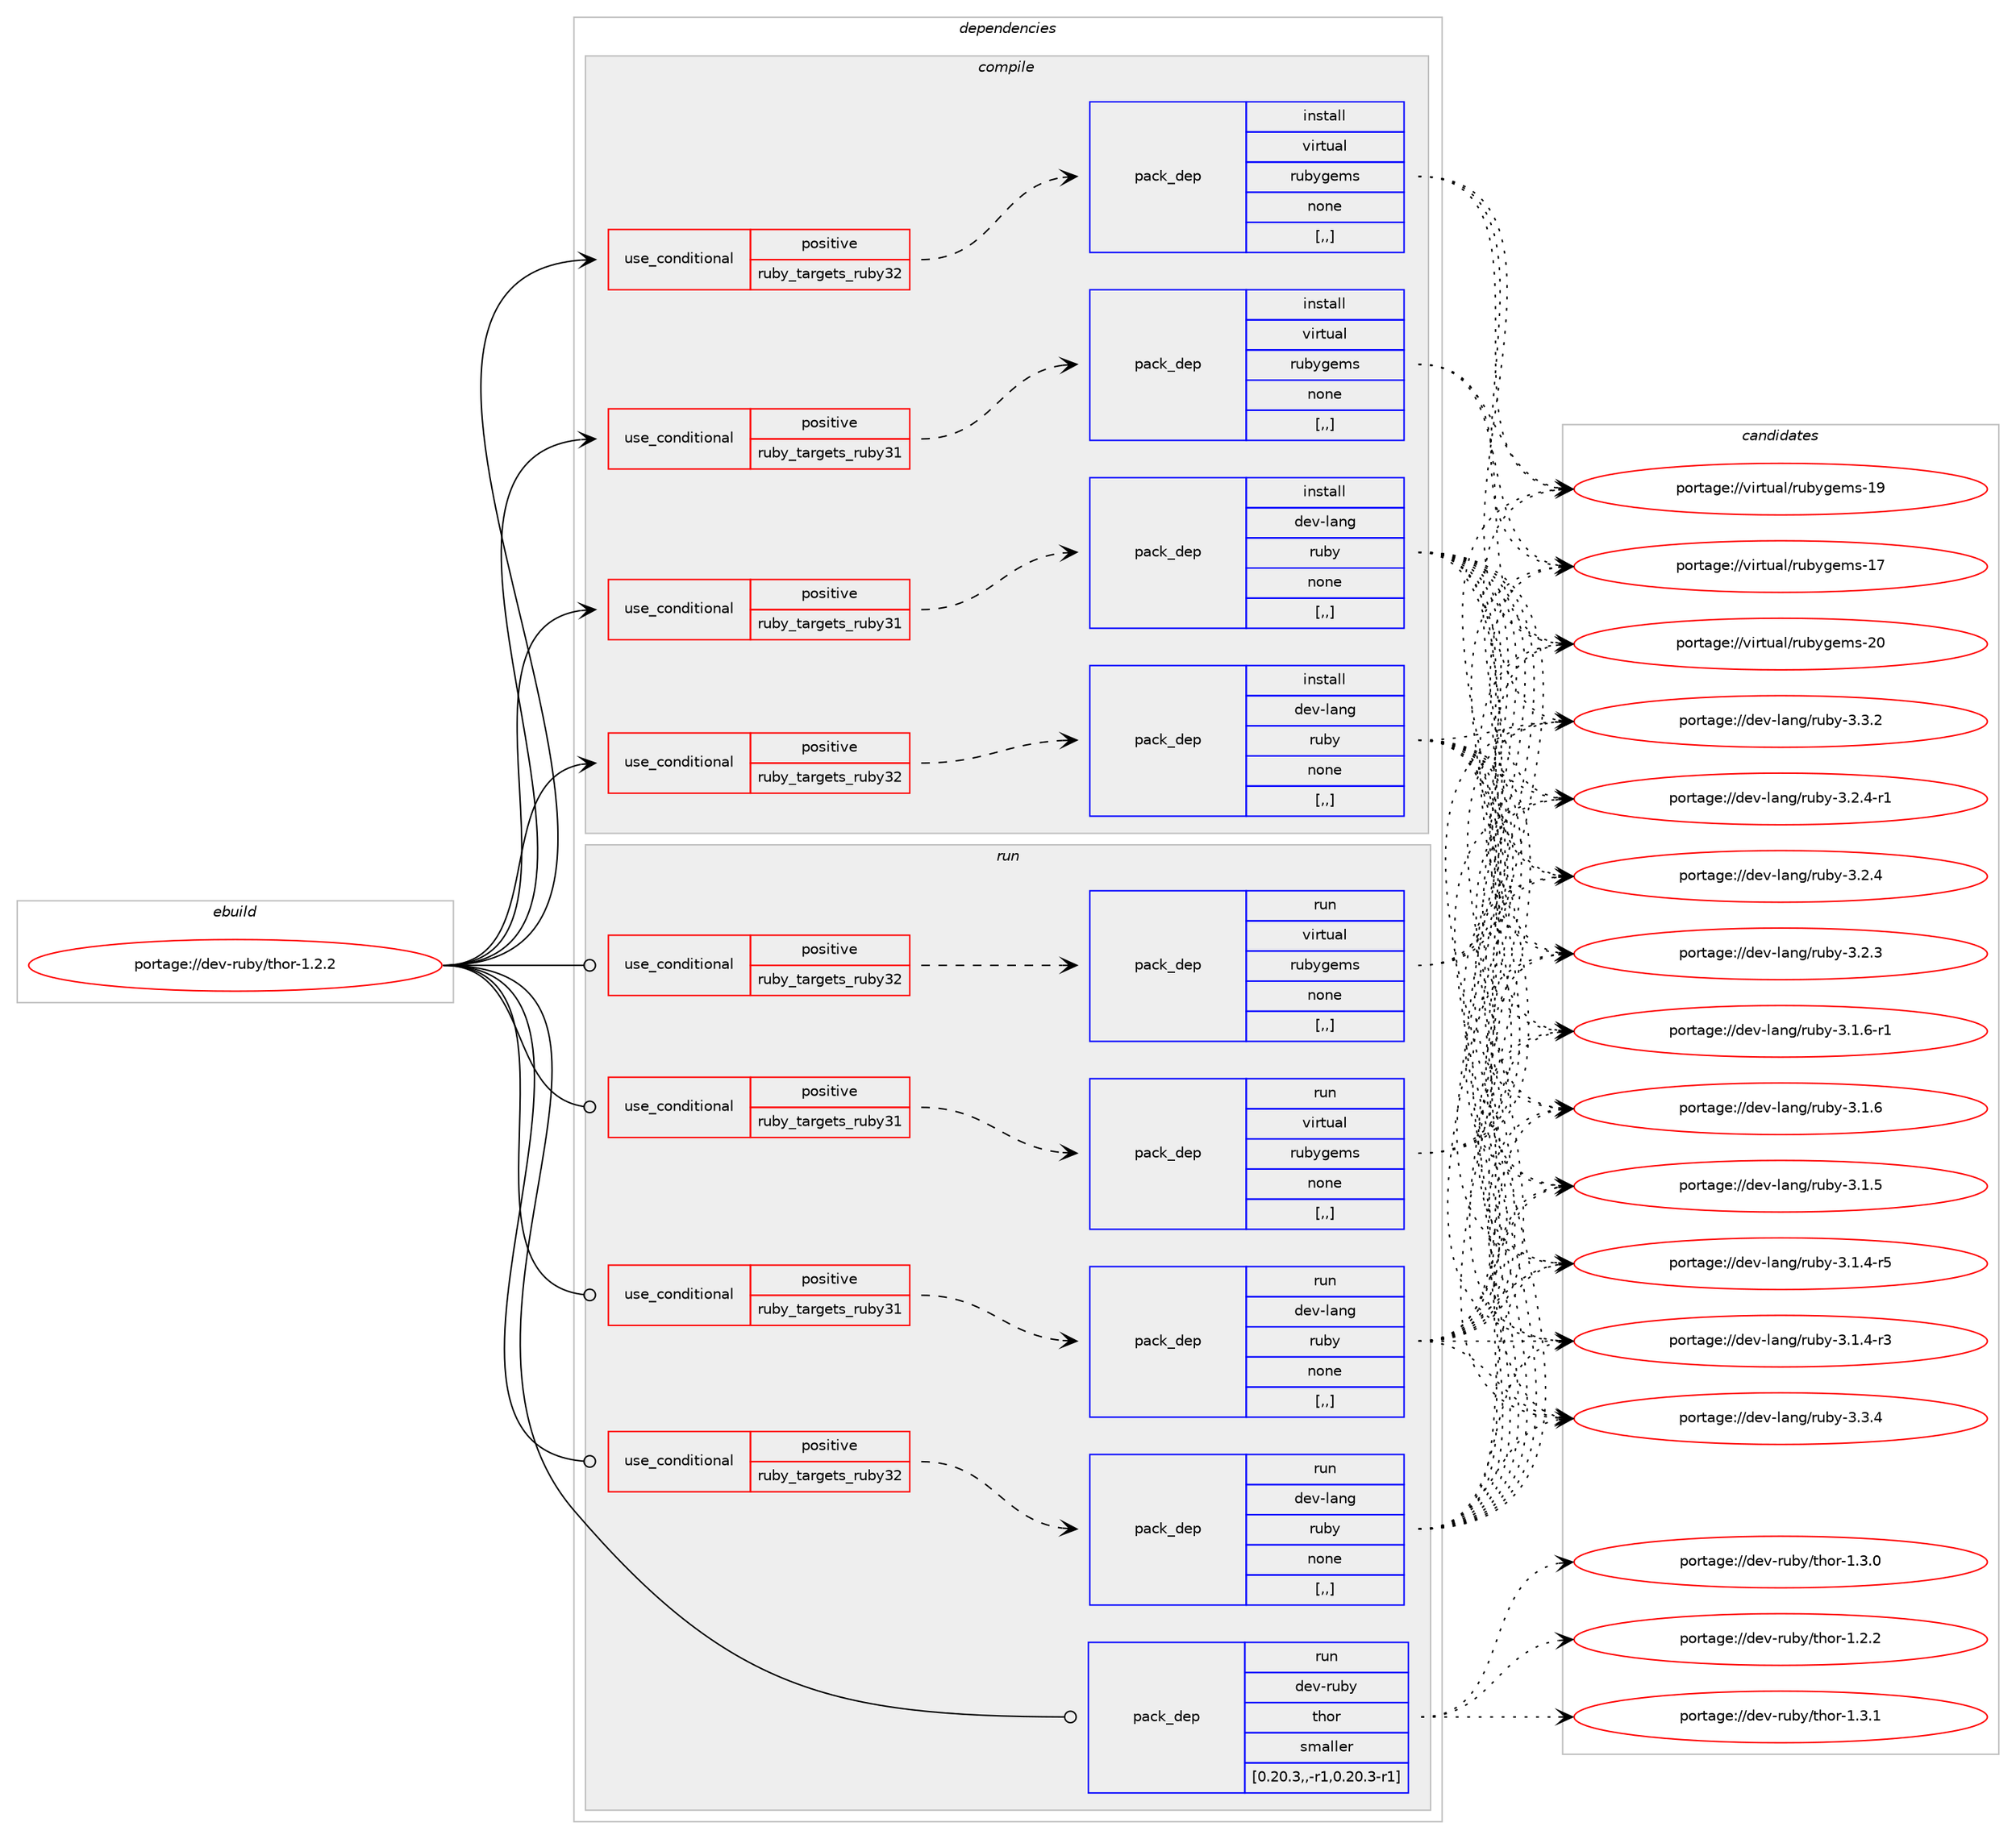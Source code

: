digraph prolog {

# *************
# Graph options
# *************

newrank=true;
concentrate=true;
compound=true;
graph [rankdir=LR,fontname=Helvetica,fontsize=10,ranksep=1.5];#, ranksep=2.5, nodesep=0.2];
edge  [arrowhead=vee];
node  [fontname=Helvetica,fontsize=10];

# **********
# The ebuild
# **********

subgraph cluster_leftcol {
color=gray;
label=<<i>ebuild</i>>;
id [label="portage://dev-ruby/thor-1.2.2", color=red, width=4, href="../dev-ruby/thor-1.2.2.svg"];
}

# ****************
# The dependencies
# ****************

subgraph cluster_midcol {
color=gray;
label=<<i>dependencies</i>>;
subgraph cluster_compile {
fillcolor="#eeeeee";
style=filled;
label=<<i>compile</i>>;
subgraph cond57998 {
dependency206318 [label=<<TABLE BORDER="0" CELLBORDER="1" CELLSPACING="0" CELLPADDING="4"><TR><TD ROWSPAN="3" CELLPADDING="10">use_conditional</TD></TR><TR><TD>positive</TD></TR><TR><TD>ruby_targets_ruby31</TD></TR></TABLE>>, shape=none, color=red];
subgraph pack146926 {
dependency206319 [label=<<TABLE BORDER="0" CELLBORDER="1" CELLSPACING="0" CELLPADDING="4" WIDTH="220"><TR><TD ROWSPAN="6" CELLPADDING="30">pack_dep</TD></TR><TR><TD WIDTH="110">install</TD></TR><TR><TD>dev-lang</TD></TR><TR><TD>ruby</TD></TR><TR><TD>none</TD></TR><TR><TD>[,,]</TD></TR></TABLE>>, shape=none, color=blue];
}
dependency206318:e -> dependency206319:w [weight=20,style="dashed",arrowhead="vee"];
}
id:e -> dependency206318:w [weight=20,style="solid",arrowhead="vee"];
subgraph cond57999 {
dependency206320 [label=<<TABLE BORDER="0" CELLBORDER="1" CELLSPACING="0" CELLPADDING="4"><TR><TD ROWSPAN="3" CELLPADDING="10">use_conditional</TD></TR><TR><TD>positive</TD></TR><TR><TD>ruby_targets_ruby31</TD></TR></TABLE>>, shape=none, color=red];
subgraph pack146927 {
dependency206321 [label=<<TABLE BORDER="0" CELLBORDER="1" CELLSPACING="0" CELLPADDING="4" WIDTH="220"><TR><TD ROWSPAN="6" CELLPADDING="30">pack_dep</TD></TR><TR><TD WIDTH="110">install</TD></TR><TR><TD>virtual</TD></TR><TR><TD>rubygems</TD></TR><TR><TD>none</TD></TR><TR><TD>[,,]</TD></TR></TABLE>>, shape=none, color=blue];
}
dependency206320:e -> dependency206321:w [weight=20,style="dashed",arrowhead="vee"];
}
id:e -> dependency206320:w [weight=20,style="solid",arrowhead="vee"];
subgraph cond58000 {
dependency206322 [label=<<TABLE BORDER="0" CELLBORDER="1" CELLSPACING="0" CELLPADDING="4"><TR><TD ROWSPAN="3" CELLPADDING="10">use_conditional</TD></TR><TR><TD>positive</TD></TR><TR><TD>ruby_targets_ruby32</TD></TR></TABLE>>, shape=none, color=red];
subgraph pack146928 {
dependency206323 [label=<<TABLE BORDER="0" CELLBORDER="1" CELLSPACING="0" CELLPADDING="4" WIDTH="220"><TR><TD ROWSPAN="6" CELLPADDING="30">pack_dep</TD></TR><TR><TD WIDTH="110">install</TD></TR><TR><TD>dev-lang</TD></TR><TR><TD>ruby</TD></TR><TR><TD>none</TD></TR><TR><TD>[,,]</TD></TR></TABLE>>, shape=none, color=blue];
}
dependency206322:e -> dependency206323:w [weight=20,style="dashed",arrowhead="vee"];
}
id:e -> dependency206322:w [weight=20,style="solid",arrowhead="vee"];
subgraph cond58001 {
dependency206324 [label=<<TABLE BORDER="0" CELLBORDER="1" CELLSPACING="0" CELLPADDING="4"><TR><TD ROWSPAN="3" CELLPADDING="10">use_conditional</TD></TR><TR><TD>positive</TD></TR><TR><TD>ruby_targets_ruby32</TD></TR></TABLE>>, shape=none, color=red];
subgraph pack146929 {
dependency206325 [label=<<TABLE BORDER="0" CELLBORDER="1" CELLSPACING="0" CELLPADDING="4" WIDTH="220"><TR><TD ROWSPAN="6" CELLPADDING="30">pack_dep</TD></TR><TR><TD WIDTH="110">install</TD></TR><TR><TD>virtual</TD></TR><TR><TD>rubygems</TD></TR><TR><TD>none</TD></TR><TR><TD>[,,]</TD></TR></TABLE>>, shape=none, color=blue];
}
dependency206324:e -> dependency206325:w [weight=20,style="dashed",arrowhead="vee"];
}
id:e -> dependency206324:w [weight=20,style="solid",arrowhead="vee"];
}
subgraph cluster_compileandrun {
fillcolor="#eeeeee";
style=filled;
label=<<i>compile and run</i>>;
}
subgraph cluster_run {
fillcolor="#eeeeee";
style=filled;
label=<<i>run</i>>;
subgraph cond58002 {
dependency206326 [label=<<TABLE BORDER="0" CELLBORDER="1" CELLSPACING="0" CELLPADDING="4"><TR><TD ROWSPAN="3" CELLPADDING="10">use_conditional</TD></TR><TR><TD>positive</TD></TR><TR><TD>ruby_targets_ruby31</TD></TR></TABLE>>, shape=none, color=red];
subgraph pack146930 {
dependency206327 [label=<<TABLE BORDER="0" CELLBORDER="1" CELLSPACING="0" CELLPADDING="4" WIDTH="220"><TR><TD ROWSPAN="6" CELLPADDING="30">pack_dep</TD></TR><TR><TD WIDTH="110">run</TD></TR><TR><TD>dev-lang</TD></TR><TR><TD>ruby</TD></TR><TR><TD>none</TD></TR><TR><TD>[,,]</TD></TR></TABLE>>, shape=none, color=blue];
}
dependency206326:e -> dependency206327:w [weight=20,style="dashed",arrowhead="vee"];
}
id:e -> dependency206326:w [weight=20,style="solid",arrowhead="odot"];
subgraph cond58003 {
dependency206328 [label=<<TABLE BORDER="0" CELLBORDER="1" CELLSPACING="0" CELLPADDING="4"><TR><TD ROWSPAN="3" CELLPADDING="10">use_conditional</TD></TR><TR><TD>positive</TD></TR><TR><TD>ruby_targets_ruby31</TD></TR></TABLE>>, shape=none, color=red];
subgraph pack146931 {
dependency206329 [label=<<TABLE BORDER="0" CELLBORDER="1" CELLSPACING="0" CELLPADDING="4" WIDTH="220"><TR><TD ROWSPAN="6" CELLPADDING="30">pack_dep</TD></TR><TR><TD WIDTH="110">run</TD></TR><TR><TD>virtual</TD></TR><TR><TD>rubygems</TD></TR><TR><TD>none</TD></TR><TR><TD>[,,]</TD></TR></TABLE>>, shape=none, color=blue];
}
dependency206328:e -> dependency206329:w [weight=20,style="dashed",arrowhead="vee"];
}
id:e -> dependency206328:w [weight=20,style="solid",arrowhead="odot"];
subgraph cond58004 {
dependency206330 [label=<<TABLE BORDER="0" CELLBORDER="1" CELLSPACING="0" CELLPADDING="4"><TR><TD ROWSPAN="3" CELLPADDING="10">use_conditional</TD></TR><TR><TD>positive</TD></TR><TR><TD>ruby_targets_ruby32</TD></TR></TABLE>>, shape=none, color=red];
subgraph pack146932 {
dependency206331 [label=<<TABLE BORDER="0" CELLBORDER="1" CELLSPACING="0" CELLPADDING="4" WIDTH="220"><TR><TD ROWSPAN="6" CELLPADDING="30">pack_dep</TD></TR><TR><TD WIDTH="110">run</TD></TR><TR><TD>dev-lang</TD></TR><TR><TD>ruby</TD></TR><TR><TD>none</TD></TR><TR><TD>[,,]</TD></TR></TABLE>>, shape=none, color=blue];
}
dependency206330:e -> dependency206331:w [weight=20,style="dashed",arrowhead="vee"];
}
id:e -> dependency206330:w [weight=20,style="solid",arrowhead="odot"];
subgraph cond58005 {
dependency206332 [label=<<TABLE BORDER="0" CELLBORDER="1" CELLSPACING="0" CELLPADDING="4"><TR><TD ROWSPAN="3" CELLPADDING="10">use_conditional</TD></TR><TR><TD>positive</TD></TR><TR><TD>ruby_targets_ruby32</TD></TR></TABLE>>, shape=none, color=red];
subgraph pack146933 {
dependency206333 [label=<<TABLE BORDER="0" CELLBORDER="1" CELLSPACING="0" CELLPADDING="4" WIDTH="220"><TR><TD ROWSPAN="6" CELLPADDING="30">pack_dep</TD></TR><TR><TD WIDTH="110">run</TD></TR><TR><TD>virtual</TD></TR><TR><TD>rubygems</TD></TR><TR><TD>none</TD></TR><TR><TD>[,,]</TD></TR></TABLE>>, shape=none, color=blue];
}
dependency206332:e -> dependency206333:w [weight=20,style="dashed",arrowhead="vee"];
}
id:e -> dependency206332:w [weight=20,style="solid",arrowhead="odot"];
subgraph pack146934 {
dependency206334 [label=<<TABLE BORDER="0" CELLBORDER="1" CELLSPACING="0" CELLPADDING="4" WIDTH="220"><TR><TD ROWSPAN="6" CELLPADDING="30">pack_dep</TD></TR><TR><TD WIDTH="110">run</TD></TR><TR><TD>dev-ruby</TD></TR><TR><TD>thor</TD></TR><TR><TD>smaller</TD></TR><TR><TD>[0.20.3,,-r1,0.20.3-r1]</TD></TR></TABLE>>, shape=none, color=blue];
}
id:e -> dependency206334:w [weight=20,style="solid",arrowhead="odot"];
}
}

# **************
# The candidates
# **************

subgraph cluster_choices {
rank=same;
color=gray;
label=<<i>candidates</i>>;

subgraph choice146926 {
color=black;
nodesep=1;
choice10010111845108971101034711411798121455146514652 [label="portage://dev-lang/ruby-3.3.4", color=red, width=4,href="../dev-lang/ruby-3.3.4.svg"];
choice10010111845108971101034711411798121455146514650 [label="portage://dev-lang/ruby-3.3.2", color=red, width=4,href="../dev-lang/ruby-3.3.2.svg"];
choice100101118451089711010347114117981214551465046524511449 [label="portage://dev-lang/ruby-3.2.4-r1", color=red, width=4,href="../dev-lang/ruby-3.2.4-r1.svg"];
choice10010111845108971101034711411798121455146504652 [label="portage://dev-lang/ruby-3.2.4", color=red, width=4,href="../dev-lang/ruby-3.2.4.svg"];
choice10010111845108971101034711411798121455146504651 [label="portage://dev-lang/ruby-3.2.3", color=red, width=4,href="../dev-lang/ruby-3.2.3.svg"];
choice100101118451089711010347114117981214551464946544511449 [label="portage://dev-lang/ruby-3.1.6-r1", color=red, width=4,href="../dev-lang/ruby-3.1.6-r1.svg"];
choice10010111845108971101034711411798121455146494654 [label="portage://dev-lang/ruby-3.1.6", color=red, width=4,href="../dev-lang/ruby-3.1.6.svg"];
choice10010111845108971101034711411798121455146494653 [label="portage://dev-lang/ruby-3.1.5", color=red, width=4,href="../dev-lang/ruby-3.1.5.svg"];
choice100101118451089711010347114117981214551464946524511453 [label="portage://dev-lang/ruby-3.1.4-r5", color=red, width=4,href="../dev-lang/ruby-3.1.4-r5.svg"];
choice100101118451089711010347114117981214551464946524511451 [label="portage://dev-lang/ruby-3.1.4-r3", color=red, width=4,href="../dev-lang/ruby-3.1.4-r3.svg"];
dependency206319:e -> choice10010111845108971101034711411798121455146514652:w [style=dotted,weight="100"];
dependency206319:e -> choice10010111845108971101034711411798121455146514650:w [style=dotted,weight="100"];
dependency206319:e -> choice100101118451089711010347114117981214551465046524511449:w [style=dotted,weight="100"];
dependency206319:e -> choice10010111845108971101034711411798121455146504652:w [style=dotted,weight="100"];
dependency206319:e -> choice10010111845108971101034711411798121455146504651:w [style=dotted,weight="100"];
dependency206319:e -> choice100101118451089711010347114117981214551464946544511449:w [style=dotted,weight="100"];
dependency206319:e -> choice10010111845108971101034711411798121455146494654:w [style=dotted,weight="100"];
dependency206319:e -> choice10010111845108971101034711411798121455146494653:w [style=dotted,weight="100"];
dependency206319:e -> choice100101118451089711010347114117981214551464946524511453:w [style=dotted,weight="100"];
dependency206319:e -> choice100101118451089711010347114117981214551464946524511451:w [style=dotted,weight="100"];
}
subgraph choice146927 {
color=black;
nodesep=1;
choice118105114116117971084711411798121103101109115455048 [label="portage://virtual/rubygems-20", color=red, width=4,href="../virtual/rubygems-20.svg"];
choice118105114116117971084711411798121103101109115454957 [label="portage://virtual/rubygems-19", color=red, width=4,href="../virtual/rubygems-19.svg"];
choice118105114116117971084711411798121103101109115454955 [label="portage://virtual/rubygems-17", color=red, width=4,href="../virtual/rubygems-17.svg"];
dependency206321:e -> choice118105114116117971084711411798121103101109115455048:w [style=dotted,weight="100"];
dependency206321:e -> choice118105114116117971084711411798121103101109115454957:w [style=dotted,weight="100"];
dependency206321:e -> choice118105114116117971084711411798121103101109115454955:w [style=dotted,weight="100"];
}
subgraph choice146928 {
color=black;
nodesep=1;
choice10010111845108971101034711411798121455146514652 [label="portage://dev-lang/ruby-3.3.4", color=red, width=4,href="../dev-lang/ruby-3.3.4.svg"];
choice10010111845108971101034711411798121455146514650 [label="portage://dev-lang/ruby-3.3.2", color=red, width=4,href="../dev-lang/ruby-3.3.2.svg"];
choice100101118451089711010347114117981214551465046524511449 [label="portage://dev-lang/ruby-3.2.4-r1", color=red, width=4,href="../dev-lang/ruby-3.2.4-r1.svg"];
choice10010111845108971101034711411798121455146504652 [label="portage://dev-lang/ruby-3.2.4", color=red, width=4,href="../dev-lang/ruby-3.2.4.svg"];
choice10010111845108971101034711411798121455146504651 [label="portage://dev-lang/ruby-3.2.3", color=red, width=4,href="../dev-lang/ruby-3.2.3.svg"];
choice100101118451089711010347114117981214551464946544511449 [label="portage://dev-lang/ruby-3.1.6-r1", color=red, width=4,href="../dev-lang/ruby-3.1.6-r1.svg"];
choice10010111845108971101034711411798121455146494654 [label="portage://dev-lang/ruby-3.1.6", color=red, width=4,href="../dev-lang/ruby-3.1.6.svg"];
choice10010111845108971101034711411798121455146494653 [label="portage://dev-lang/ruby-3.1.5", color=red, width=4,href="../dev-lang/ruby-3.1.5.svg"];
choice100101118451089711010347114117981214551464946524511453 [label="portage://dev-lang/ruby-3.1.4-r5", color=red, width=4,href="../dev-lang/ruby-3.1.4-r5.svg"];
choice100101118451089711010347114117981214551464946524511451 [label="portage://dev-lang/ruby-3.1.4-r3", color=red, width=4,href="../dev-lang/ruby-3.1.4-r3.svg"];
dependency206323:e -> choice10010111845108971101034711411798121455146514652:w [style=dotted,weight="100"];
dependency206323:e -> choice10010111845108971101034711411798121455146514650:w [style=dotted,weight="100"];
dependency206323:e -> choice100101118451089711010347114117981214551465046524511449:w [style=dotted,weight="100"];
dependency206323:e -> choice10010111845108971101034711411798121455146504652:w [style=dotted,weight="100"];
dependency206323:e -> choice10010111845108971101034711411798121455146504651:w [style=dotted,weight="100"];
dependency206323:e -> choice100101118451089711010347114117981214551464946544511449:w [style=dotted,weight="100"];
dependency206323:e -> choice10010111845108971101034711411798121455146494654:w [style=dotted,weight="100"];
dependency206323:e -> choice10010111845108971101034711411798121455146494653:w [style=dotted,weight="100"];
dependency206323:e -> choice100101118451089711010347114117981214551464946524511453:w [style=dotted,weight="100"];
dependency206323:e -> choice100101118451089711010347114117981214551464946524511451:w [style=dotted,weight="100"];
}
subgraph choice146929 {
color=black;
nodesep=1;
choice118105114116117971084711411798121103101109115455048 [label="portage://virtual/rubygems-20", color=red, width=4,href="../virtual/rubygems-20.svg"];
choice118105114116117971084711411798121103101109115454957 [label="portage://virtual/rubygems-19", color=red, width=4,href="../virtual/rubygems-19.svg"];
choice118105114116117971084711411798121103101109115454955 [label="portage://virtual/rubygems-17", color=red, width=4,href="../virtual/rubygems-17.svg"];
dependency206325:e -> choice118105114116117971084711411798121103101109115455048:w [style=dotted,weight="100"];
dependency206325:e -> choice118105114116117971084711411798121103101109115454957:w [style=dotted,weight="100"];
dependency206325:e -> choice118105114116117971084711411798121103101109115454955:w [style=dotted,weight="100"];
}
subgraph choice146930 {
color=black;
nodesep=1;
choice10010111845108971101034711411798121455146514652 [label="portage://dev-lang/ruby-3.3.4", color=red, width=4,href="../dev-lang/ruby-3.3.4.svg"];
choice10010111845108971101034711411798121455146514650 [label="portage://dev-lang/ruby-3.3.2", color=red, width=4,href="../dev-lang/ruby-3.3.2.svg"];
choice100101118451089711010347114117981214551465046524511449 [label="portage://dev-lang/ruby-3.2.4-r1", color=red, width=4,href="../dev-lang/ruby-3.2.4-r1.svg"];
choice10010111845108971101034711411798121455146504652 [label="portage://dev-lang/ruby-3.2.4", color=red, width=4,href="../dev-lang/ruby-3.2.4.svg"];
choice10010111845108971101034711411798121455146504651 [label="portage://dev-lang/ruby-3.2.3", color=red, width=4,href="../dev-lang/ruby-3.2.3.svg"];
choice100101118451089711010347114117981214551464946544511449 [label="portage://dev-lang/ruby-3.1.6-r1", color=red, width=4,href="../dev-lang/ruby-3.1.6-r1.svg"];
choice10010111845108971101034711411798121455146494654 [label="portage://dev-lang/ruby-3.1.6", color=red, width=4,href="../dev-lang/ruby-3.1.6.svg"];
choice10010111845108971101034711411798121455146494653 [label="portage://dev-lang/ruby-3.1.5", color=red, width=4,href="../dev-lang/ruby-3.1.5.svg"];
choice100101118451089711010347114117981214551464946524511453 [label="portage://dev-lang/ruby-3.1.4-r5", color=red, width=4,href="../dev-lang/ruby-3.1.4-r5.svg"];
choice100101118451089711010347114117981214551464946524511451 [label="portage://dev-lang/ruby-3.1.4-r3", color=red, width=4,href="../dev-lang/ruby-3.1.4-r3.svg"];
dependency206327:e -> choice10010111845108971101034711411798121455146514652:w [style=dotted,weight="100"];
dependency206327:e -> choice10010111845108971101034711411798121455146514650:w [style=dotted,weight="100"];
dependency206327:e -> choice100101118451089711010347114117981214551465046524511449:w [style=dotted,weight="100"];
dependency206327:e -> choice10010111845108971101034711411798121455146504652:w [style=dotted,weight="100"];
dependency206327:e -> choice10010111845108971101034711411798121455146504651:w [style=dotted,weight="100"];
dependency206327:e -> choice100101118451089711010347114117981214551464946544511449:w [style=dotted,weight="100"];
dependency206327:e -> choice10010111845108971101034711411798121455146494654:w [style=dotted,weight="100"];
dependency206327:e -> choice10010111845108971101034711411798121455146494653:w [style=dotted,weight="100"];
dependency206327:e -> choice100101118451089711010347114117981214551464946524511453:w [style=dotted,weight="100"];
dependency206327:e -> choice100101118451089711010347114117981214551464946524511451:w [style=dotted,weight="100"];
}
subgraph choice146931 {
color=black;
nodesep=1;
choice118105114116117971084711411798121103101109115455048 [label="portage://virtual/rubygems-20", color=red, width=4,href="../virtual/rubygems-20.svg"];
choice118105114116117971084711411798121103101109115454957 [label="portage://virtual/rubygems-19", color=red, width=4,href="../virtual/rubygems-19.svg"];
choice118105114116117971084711411798121103101109115454955 [label="portage://virtual/rubygems-17", color=red, width=4,href="../virtual/rubygems-17.svg"];
dependency206329:e -> choice118105114116117971084711411798121103101109115455048:w [style=dotted,weight="100"];
dependency206329:e -> choice118105114116117971084711411798121103101109115454957:w [style=dotted,weight="100"];
dependency206329:e -> choice118105114116117971084711411798121103101109115454955:w [style=dotted,weight="100"];
}
subgraph choice146932 {
color=black;
nodesep=1;
choice10010111845108971101034711411798121455146514652 [label="portage://dev-lang/ruby-3.3.4", color=red, width=4,href="../dev-lang/ruby-3.3.4.svg"];
choice10010111845108971101034711411798121455146514650 [label="portage://dev-lang/ruby-3.3.2", color=red, width=4,href="../dev-lang/ruby-3.3.2.svg"];
choice100101118451089711010347114117981214551465046524511449 [label="portage://dev-lang/ruby-3.2.4-r1", color=red, width=4,href="../dev-lang/ruby-3.2.4-r1.svg"];
choice10010111845108971101034711411798121455146504652 [label="portage://dev-lang/ruby-3.2.4", color=red, width=4,href="../dev-lang/ruby-3.2.4.svg"];
choice10010111845108971101034711411798121455146504651 [label="portage://dev-lang/ruby-3.2.3", color=red, width=4,href="../dev-lang/ruby-3.2.3.svg"];
choice100101118451089711010347114117981214551464946544511449 [label="portage://dev-lang/ruby-3.1.6-r1", color=red, width=4,href="../dev-lang/ruby-3.1.6-r1.svg"];
choice10010111845108971101034711411798121455146494654 [label="portage://dev-lang/ruby-3.1.6", color=red, width=4,href="../dev-lang/ruby-3.1.6.svg"];
choice10010111845108971101034711411798121455146494653 [label="portage://dev-lang/ruby-3.1.5", color=red, width=4,href="../dev-lang/ruby-3.1.5.svg"];
choice100101118451089711010347114117981214551464946524511453 [label="portage://dev-lang/ruby-3.1.4-r5", color=red, width=4,href="../dev-lang/ruby-3.1.4-r5.svg"];
choice100101118451089711010347114117981214551464946524511451 [label="portage://dev-lang/ruby-3.1.4-r3", color=red, width=4,href="../dev-lang/ruby-3.1.4-r3.svg"];
dependency206331:e -> choice10010111845108971101034711411798121455146514652:w [style=dotted,weight="100"];
dependency206331:e -> choice10010111845108971101034711411798121455146514650:w [style=dotted,weight="100"];
dependency206331:e -> choice100101118451089711010347114117981214551465046524511449:w [style=dotted,weight="100"];
dependency206331:e -> choice10010111845108971101034711411798121455146504652:w [style=dotted,weight="100"];
dependency206331:e -> choice10010111845108971101034711411798121455146504651:w [style=dotted,weight="100"];
dependency206331:e -> choice100101118451089711010347114117981214551464946544511449:w [style=dotted,weight="100"];
dependency206331:e -> choice10010111845108971101034711411798121455146494654:w [style=dotted,weight="100"];
dependency206331:e -> choice10010111845108971101034711411798121455146494653:w [style=dotted,weight="100"];
dependency206331:e -> choice100101118451089711010347114117981214551464946524511453:w [style=dotted,weight="100"];
dependency206331:e -> choice100101118451089711010347114117981214551464946524511451:w [style=dotted,weight="100"];
}
subgraph choice146933 {
color=black;
nodesep=1;
choice118105114116117971084711411798121103101109115455048 [label="portage://virtual/rubygems-20", color=red, width=4,href="../virtual/rubygems-20.svg"];
choice118105114116117971084711411798121103101109115454957 [label="portage://virtual/rubygems-19", color=red, width=4,href="../virtual/rubygems-19.svg"];
choice118105114116117971084711411798121103101109115454955 [label="portage://virtual/rubygems-17", color=red, width=4,href="../virtual/rubygems-17.svg"];
dependency206333:e -> choice118105114116117971084711411798121103101109115455048:w [style=dotted,weight="100"];
dependency206333:e -> choice118105114116117971084711411798121103101109115454957:w [style=dotted,weight="100"];
dependency206333:e -> choice118105114116117971084711411798121103101109115454955:w [style=dotted,weight="100"];
}
subgraph choice146934 {
color=black;
nodesep=1;
choice100101118451141179812147116104111114454946514649 [label="portage://dev-ruby/thor-1.3.1", color=red, width=4,href="../dev-ruby/thor-1.3.1.svg"];
choice100101118451141179812147116104111114454946514648 [label="portage://dev-ruby/thor-1.3.0", color=red, width=4,href="../dev-ruby/thor-1.3.0.svg"];
choice100101118451141179812147116104111114454946504650 [label="portage://dev-ruby/thor-1.2.2", color=red, width=4,href="../dev-ruby/thor-1.2.2.svg"];
dependency206334:e -> choice100101118451141179812147116104111114454946514649:w [style=dotted,weight="100"];
dependency206334:e -> choice100101118451141179812147116104111114454946514648:w [style=dotted,weight="100"];
dependency206334:e -> choice100101118451141179812147116104111114454946504650:w [style=dotted,weight="100"];
}
}

}

